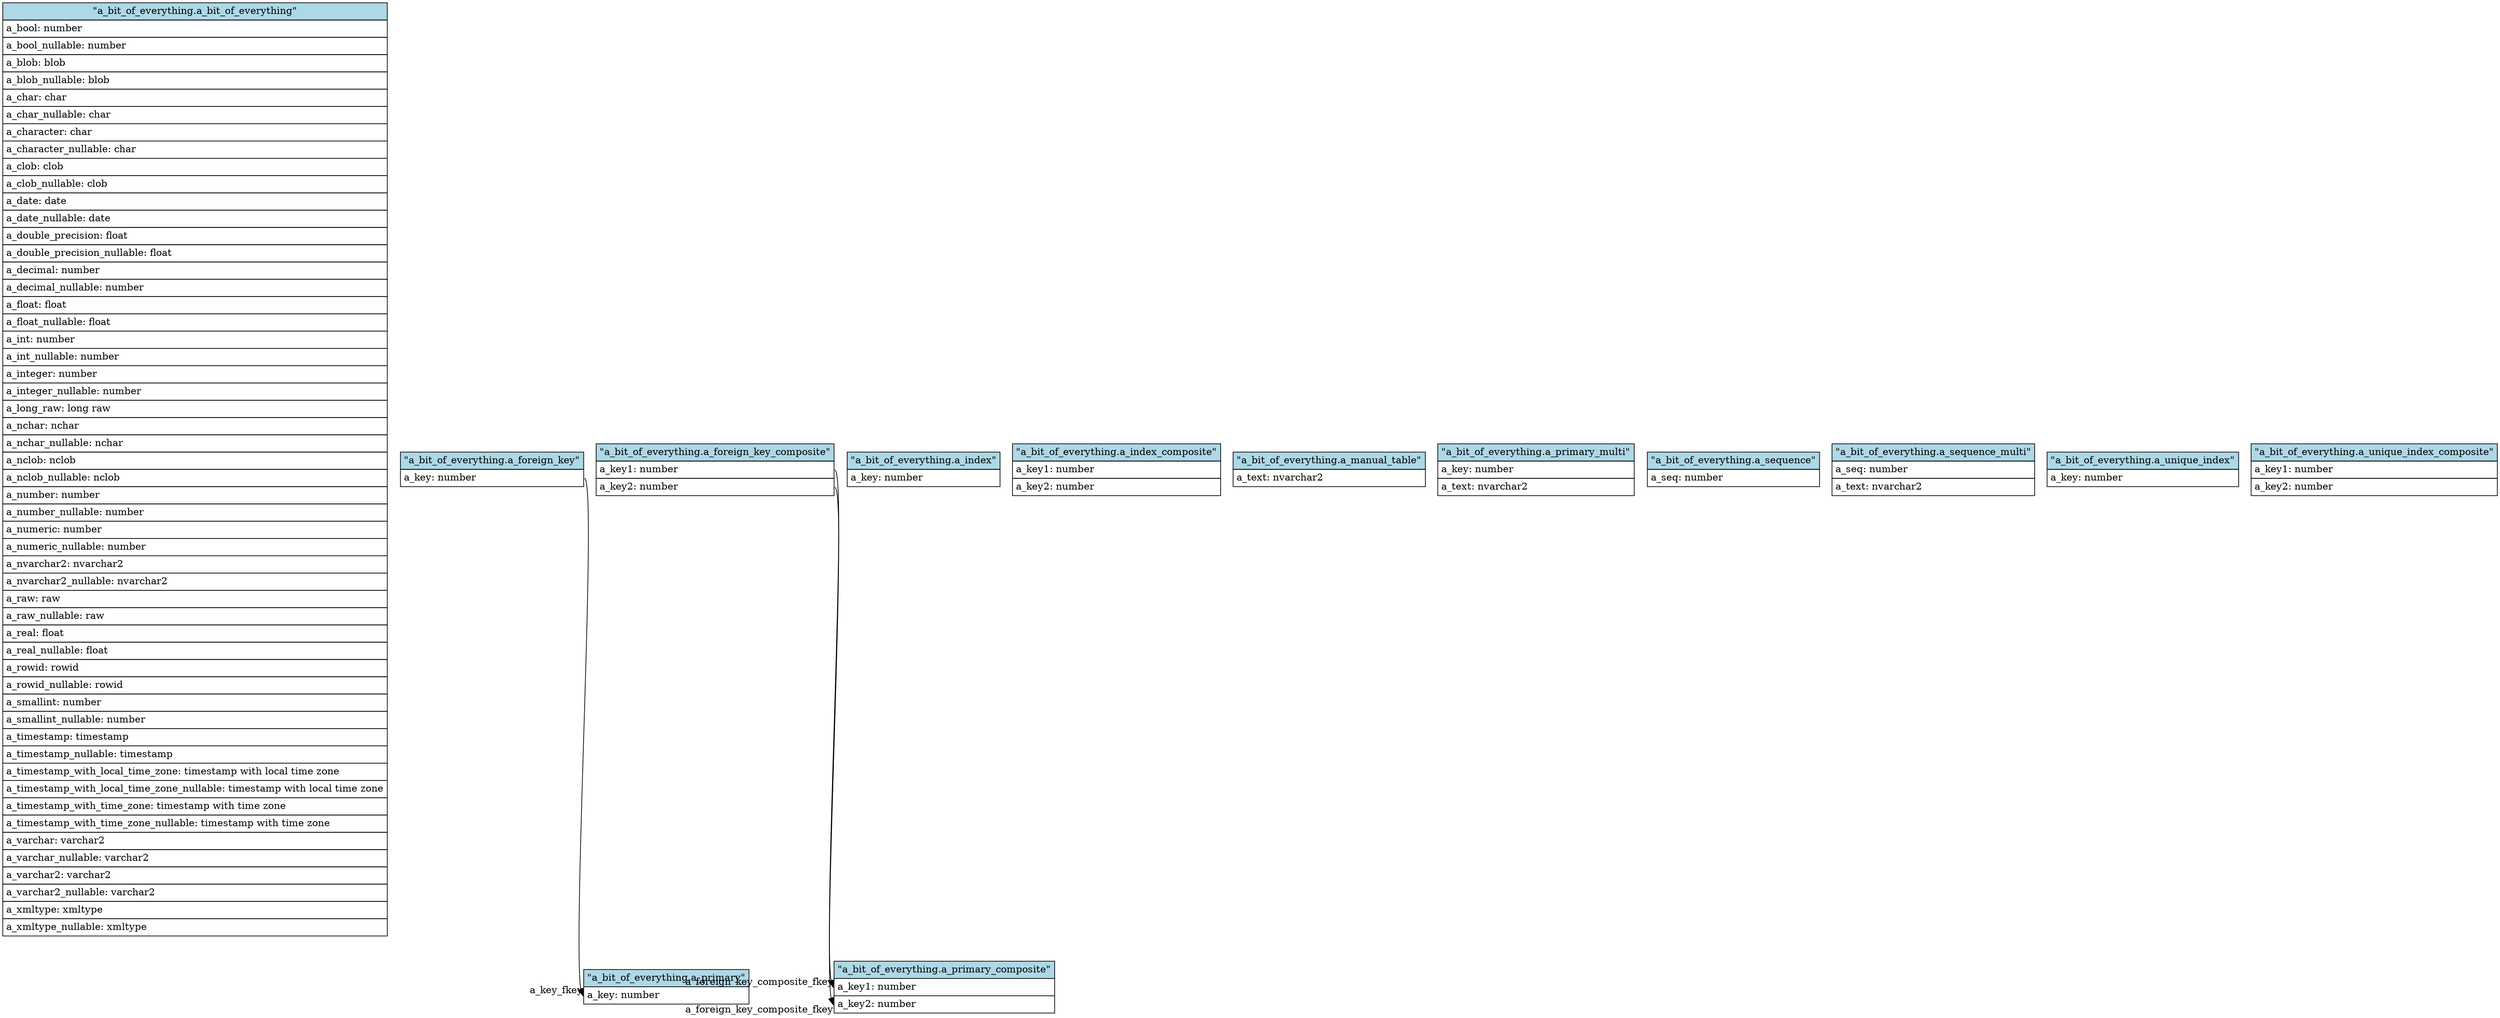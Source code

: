 // Generated by xo for the a_bit_of_everything schema.
digraph a_bit_of_everything {
	// Defaults
	node [shape=none
	 margin=0]
	
	// Nodes (tables)
	"a_bit_of_everything.a_bit_of_everything" [ label=<
		<table border="0" cellborder="1" cellspacing="0" cellpadding="4">
		<tr><td bgcolor="lightblue">"a_bit_of_everything.a_bit_of_everything"</td></tr>
		<tr><td align="left" PORT="a_bool">a_bool: number</td></tr>
		<tr><td align="left" PORT="a_bool_nullable">a_bool_nullable: number</td></tr>
		<tr><td align="left" PORT="a_blob">a_blob: blob</td></tr>
		<tr><td align="left" PORT="a_blob_nullable">a_blob_nullable: blob</td></tr>
		<tr><td align="left" PORT="a_char">a_char: char</td></tr>
		<tr><td align="left" PORT="a_char_nullable">a_char_nullable: char</td></tr>
		<tr><td align="left" PORT="a_character">a_character: char</td></tr>
		<tr><td align="left" PORT="a_character_nullable">a_character_nullable: char</td></tr>
		<tr><td align="left" PORT="a_clob">a_clob: clob</td></tr>
		<tr><td align="left" PORT="a_clob_nullable">a_clob_nullable: clob</td></tr>
		<tr><td align="left" PORT="a_date">a_date: date</td></tr>
		<tr><td align="left" PORT="a_date_nullable">a_date_nullable: date</td></tr>
		<tr><td align="left" PORT="a_double_precision">a_double_precision: float</td></tr>
		<tr><td align="left" PORT="a_double_precision_nullable">a_double_precision_nullable: float</td></tr>
		<tr><td align="left" PORT="a_decimal">a_decimal: number</td></tr>
		<tr><td align="left" PORT="a_decimal_nullable">a_decimal_nullable: number</td></tr>
		<tr><td align="left" PORT="a_float">a_float: float</td></tr>
		<tr><td align="left" PORT="a_float_nullable">a_float_nullable: float</td></tr>
		<tr><td align="left" PORT="a_int">a_int: number</td></tr>
		<tr><td align="left" PORT="a_int_nullable">a_int_nullable: number</td></tr>
		<tr><td align="left" PORT="a_integer">a_integer: number</td></tr>
		<tr><td align="left" PORT="a_integer_nullable">a_integer_nullable: number</td></tr>
		<tr><td align="left" PORT="a_long_raw">a_long_raw: long raw</td></tr>
		<tr><td align="left" PORT="a_nchar">a_nchar: nchar</td></tr>
		<tr><td align="left" PORT="a_nchar_nullable">a_nchar_nullable: nchar</td></tr>
		<tr><td align="left" PORT="a_nclob">a_nclob: nclob</td></tr>
		<tr><td align="left" PORT="a_nclob_nullable">a_nclob_nullable: nclob</td></tr>
		<tr><td align="left" PORT="a_number">a_number: number</td></tr>
		<tr><td align="left" PORT="a_number_nullable">a_number_nullable: number</td></tr>
		<tr><td align="left" PORT="a_numeric">a_numeric: number</td></tr>
		<tr><td align="left" PORT="a_numeric_nullable">a_numeric_nullable: number</td></tr>
		<tr><td align="left" PORT="a_nvarchar2">a_nvarchar2: nvarchar2</td></tr>
		<tr><td align="left" PORT="a_nvarchar2_nullable">a_nvarchar2_nullable: nvarchar2</td></tr>
		<tr><td align="left" PORT="a_raw">a_raw: raw</td></tr>
		<tr><td align="left" PORT="a_raw_nullable">a_raw_nullable: raw</td></tr>
		<tr><td align="left" PORT="a_real">a_real: float</td></tr>
		<tr><td align="left" PORT="a_real_nullable">a_real_nullable: float</td></tr>
		<tr><td align="left" PORT="a_rowid">a_rowid: rowid</td></tr>
		<tr><td align="left" PORT="a_rowid_nullable">a_rowid_nullable: rowid</td></tr>
		<tr><td align="left" PORT="a_smallint">a_smallint: number</td></tr>
		<tr><td align="left" PORT="a_smallint_nullable">a_smallint_nullable: number</td></tr>
		<tr><td align="left" PORT="a_timestamp">a_timestamp: timestamp</td></tr>
		<tr><td align="left" PORT="a_timestamp_nullable">a_timestamp_nullable: timestamp</td></tr>
		<tr><td align="left" PORT="a_timestamp_with_local_time_zone">a_timestamp_with_local_time_zone: timestamp with local time zone</td></tr>
		<tr><td align="left" PORT="a_timestamp_with_local_time_zone_nullable">a_timestamp_with_local_time_zone_nullable: timestamp with local time zone</td></tr>
		<tr><td align="left" PORT="a_timestamp_with_time_zone">a_timestamp_with_time_zone: timestamp with time zone</td></tr>
		<tr><td align="left" PORT="a_timestamp_with_time_zone_nullable">a_timestamp_with_time_zone_nullable: timestamp with time zone</td></tr>
		<tr><td align="left" PORT="a_varchar">a_varchar: varchar2</td></tr>
		<tr><td align="left" PORT="a_varchar_nullable">a_varchar_nullable: varchar2</td></tr>
		<tr><td align="left" PORT="a_varchar2">a_varchar2: varchar2</td></tr>
		<tr><td align="left" PORT="a_varchar2_nullable">a_varchar2_nullable: varchar2</td></tr>
		<tr><td align="left" PORT="a_xmltype">a_xmltype: xmltype</td></tr>
		<tr><td align="left" PORT="a_xmltype_nullable">a_xmltype_nullable: xmltype</td></tr>
		</table>> ]
	
	"a_bit_of_everything.a_foreign_key" [ label=<
		<table border="0" cellborder="1" cellspacing="0" cellpadding="4">
		<tr><td bgcolor="lightblue">"a_bit_of_everything.a_foreign_key"</td></tr>
		<tr><td align="left" PORT="a_key">a_key: number</td></tr>
		</table>> ]
	
	"a_bit_of_everything.a_foreign_key_composite" [ label=<
		<table border="0" cellborder="1" cellspacing="0" cellpadding="4">
		<tr><td bgcolor="lightblue">"a_bit_of_everything.a_foreign_key_composite"</td></tr>
		<tr><td align="left" PORT="a_key1">a_key1: number</td></tr>
		<tr><td align="left" PORT="a_key2">a_key2: number</td></tr>
		</table>> ]
	
	"a_bit_of_everything.a_index" [ label=<
		<table border="0" cellborder="1" cellspacing="0" cellpadding="4">
		<tr><td bgcolor="lightblue">"a_bit_of_everything.a_index"</td></tr>
		<tr><td align="left" PORT="a_key">a_key: number</td></tr>
		</table>> ]
	
	"a_bit_of_everything.a_index_composite" [ label=<
		<table border="0" cellborder="1" cellspacing="0" cellpadding="4">
		<tr><td bgcolor="lightblue">"a_bit_of_everything.a_index_composite"</td></tr>
		<tr><td align="left" PORT="a_key1">a_key1: number</td></tr>
		<tr><td align="left" PORT="a_key2">a_key2: number</td></tr>
		</table>> ]
	
	"a_bit_of_everything.a_manual_table" [ label=<
		<table border="0" cellborder="1" cellspacing="0" cellpadding="4">
		<tr><td bgcolor="lightblue">"a_bit_of_everything.a_manual_table"</td></tr>
		<tr><td align="left" PORT="a_text">a_text: nvarchar2</td></tr>
		</table>> ]
	
	"a_bit_of_everything.a_primary" [ label=<
		<table border="0" cellborder="1" cellspacing="0" cellpadding="4">
		<tr><td bgcolor="lightblue">"a_bit_of_everything.a_primary"</td></tr>
		<tr><td align="left" PORT="a_key">a_key: number</td></tr>
		</table>> ]
	
	"a_bit_of_everything.a_primary_composite" [ label=<
		<table border="0" cellborder="1" cellspacing="0" cellpadding="4">
		<tr><td bgcolor="lightblue">"a_bit_of_everything.a_primary_composite"</td></tr>
		<tr><td align="left" PORT="a_key1">a_key1: number</td></tr>
		<tr><td align="left" PORT="a_key2">a_key2: number</td></tr>
		</table>> ]
	
	"a_bit_of_everything.a_primary_multi" [ label=<
		<table border="0" cellborder="1" cellspacing="0" cellpadding="4">
		<tr><td bgcolor="lightblue">"a_bit_of_everything.a_primary_multi"</td></tr>
		<tr><td align="left" PORT="a_key">a_key: number</td></tr>
		<tr><td align="left" PORT="a_text">a_text: nvarchar2</td></tr>
		</table>> ]
	
	"a_bit_of_everything.a_sequence" [ label=<
		<table border="0" cellborder="1" cellspacing="0" cellpadding="4">
		<tr><td bgcolor="lightblue">"a_bit_of_everything.a_sequence"</td></tr>
		<tr><td align="left" PORT="a_seq">a_seq: number</td></tr>
		</table>> ]
	
	"a_bit_of_everything.a_sequence_multi" [ label=<
		<table border="0" cellborder="1" cellspacing="0" cellpadding="4">
		<tr><td bgcolor="lightblue">"a_bit_of_everything.a_sequence_multi"</td></tr>
		<tr><td align="left" PORT="a_seq">a_seq: number</td></tr>
		<tr><td align="left" PORT="a_text">a_text: nvarchar2</td></tr>
		</table>> ]
	
	"a_bit_of_everything.a_unique_index" [ label=<
		<table border="0" cellborder="1" cellspacing="0" cellpadding="4">
		<tr><td bgcolor="lightblue">"a_bit_of_everything.a_unique_index"</td></tr>
		<tr><td align="left" PORT="a_key">a_key: number</td></tr>
		</table>> ]
	
	"a_bit_of_everything.a_unique_index_composite" [ label=<
		<table border="0" cellborder="1" cellspacing="0" cellpadding="4">
		<tr><td bgcolor="lightblue">"a_bit_of_everything.a_unique_index_composite"</td></tr>
		<tr><td align="left" PORT="a_key1">a_key1: number</td></tr>
		<tr><td align="left" PORT="a_key2">a_key2: number</td></tr>
		</table>> ]
	
	"a_bit_of_everything.a_foreign_key":"a_key":e -> "a_bit_of_everything.a_primary":"a_key":w [
		headlabel="a_key_fkey"]
	"a_bit_of_everything.a_foreign_key_composite":"a_key1":e -> "a_bit_of_everything.a_primary_composite":"a_key1":w [
		headlabel="a_foreign_key_composite_fkey"]
	"a_bit_of_everything.a_foreign_key_composite":"a_key2":e -> "a_bit_of_everything.a_primary_composite":"a_key2":w [
		headlabel="a_foreign_key_composite_fkey"]
}
